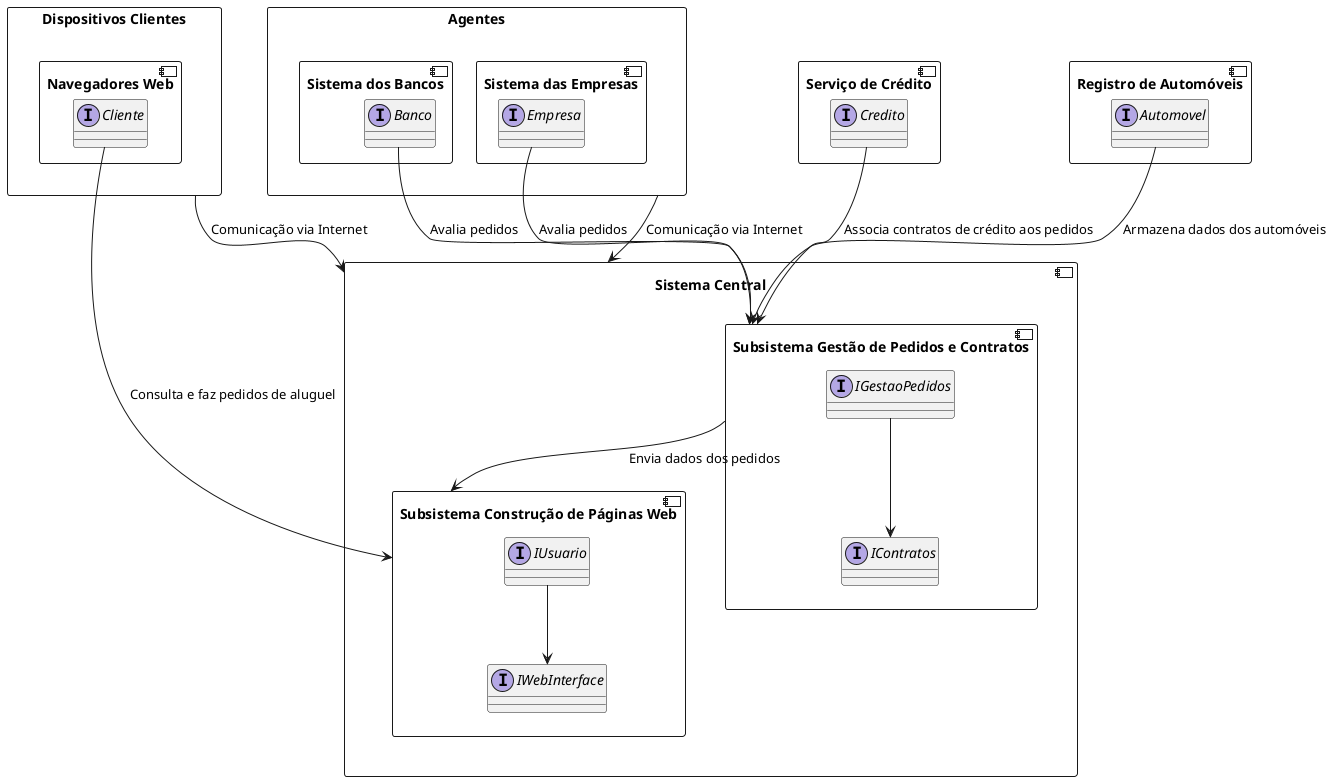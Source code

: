 @startuml
!define RECTANGLE_RECT <<Rectangle>>

component "Sistema Central" as SC {
    
    component "Subsistema Gestão de Pedidos e Contratos" as SGPC {
        interface IGestaoPedidos
        interface IContratos
        IGestaoPedidos --> IContratos
    }
    
    component "Subsistema Construção de Páginas Web" as SCPW {
        interface IWebInterface
        interface IUsuario
        IUsuario --> IWebInterface
    }
    
    SGPC --> SCPW : Envia dados dos pedidos
}

rectangle "Dispositivos Clientes" as DC {
    component "Navegadores Web" as NW {
        interface Cliente
    }
    Cliente --> SCPW : Consulta e faz pedidos de aluguel
}

rectangle "Agentes" as A {
    component "Sistema dos Bancos" as SB {
        interface Banco
    }
    component "Sistema das Empresas" as SE {
        interface Empresa
    }
    Banco --> SGPC : Avalia pedidos
    Empresa --> SGPC : Avalia pedidos
}

component "Serviço de Crédito" as SCred {
    interface Credito
    Credito --> SGPC : Associa contratos de crédito aos pedidos
}

component "Registro de Automóveis" as RA {
    interface Automovel
    Automovel --> SGPC : Armazena dados dos automóveis
}

DC --> SC : Comunicação via Internet
A --> SC : Comunicação via Internet

@enduml
